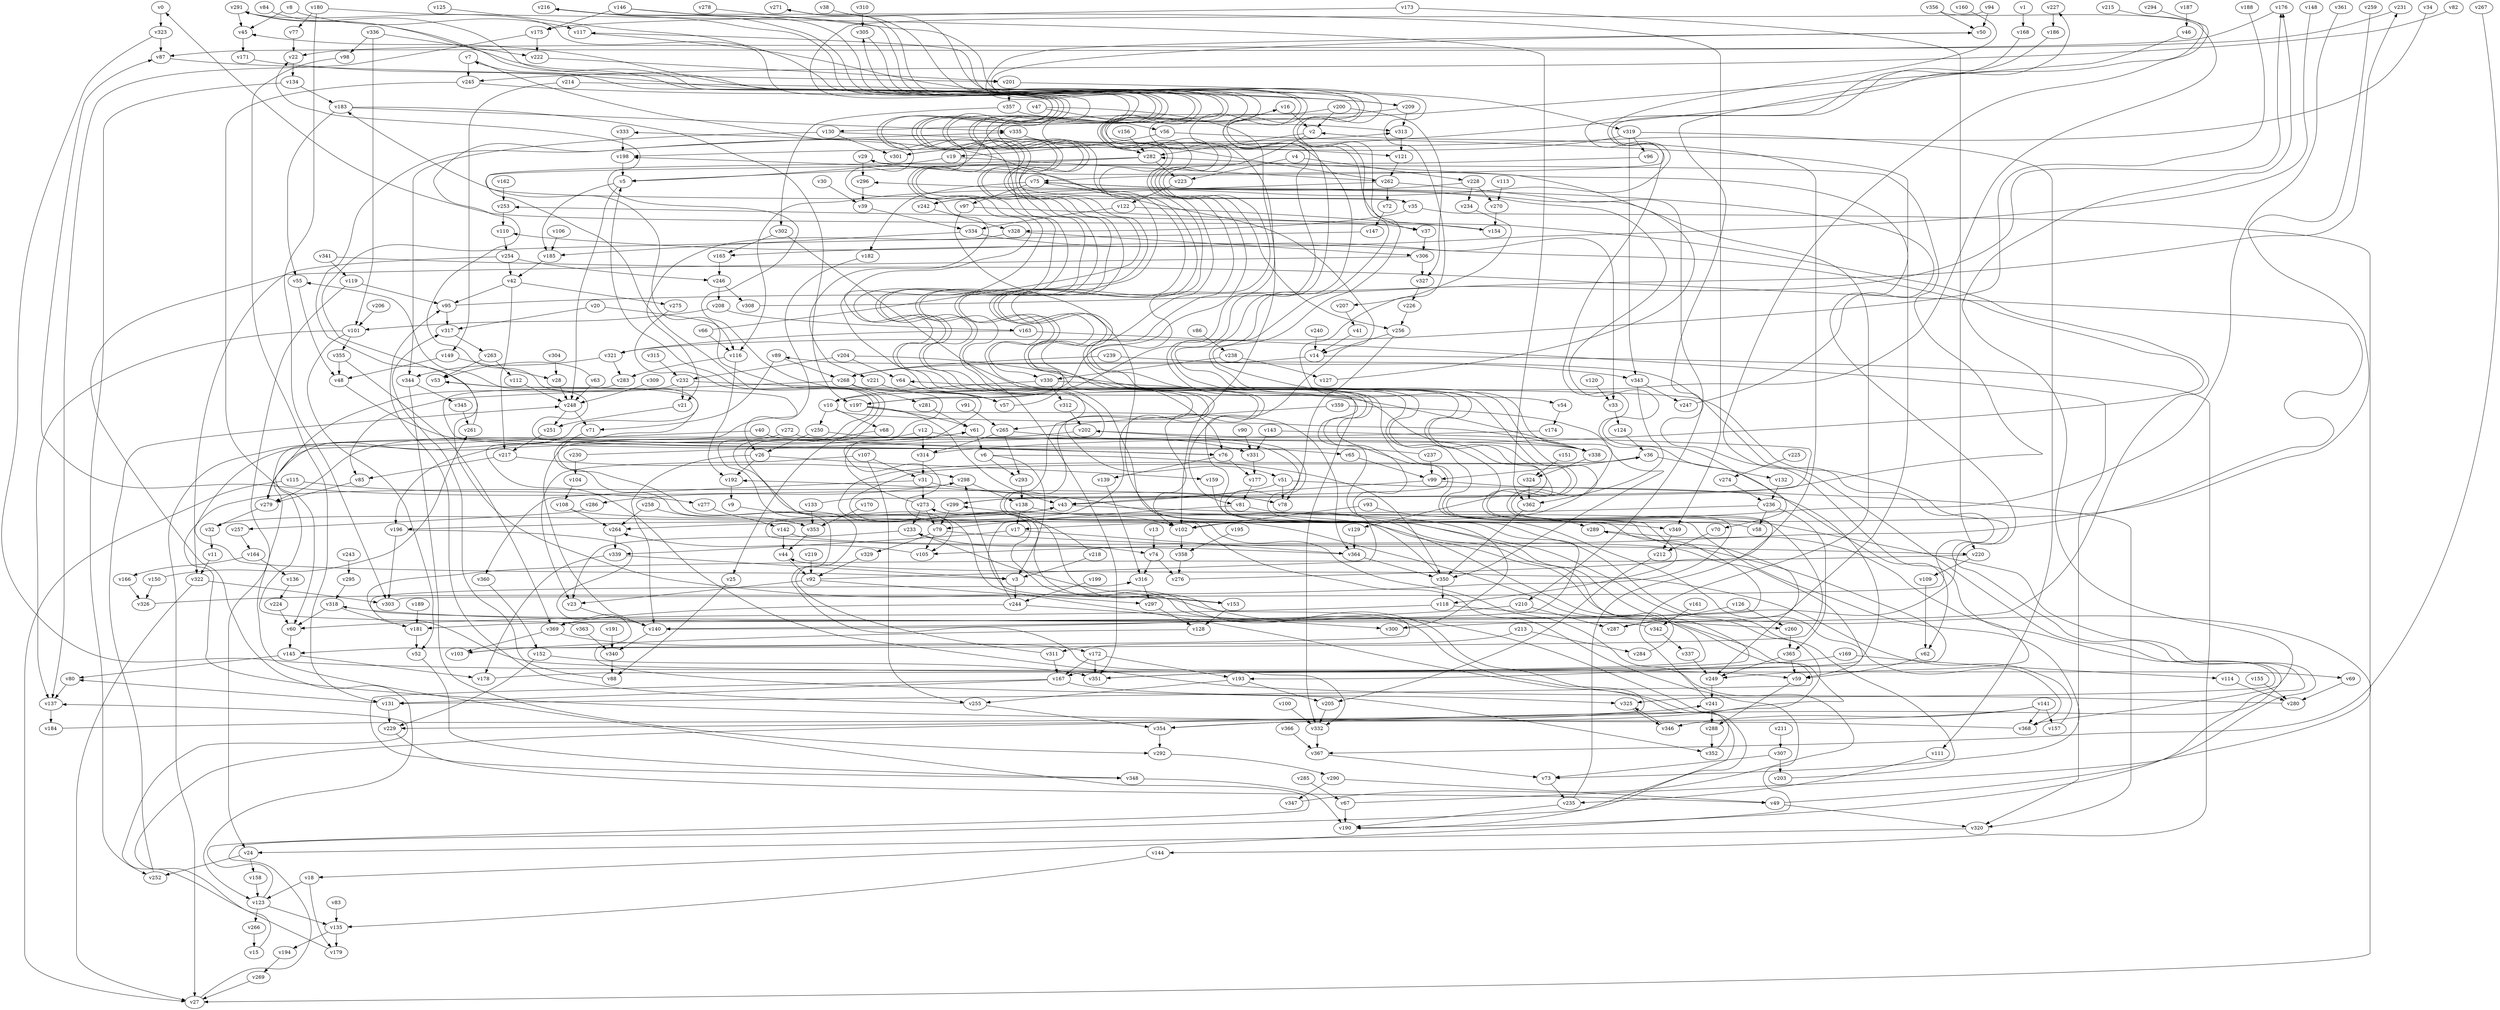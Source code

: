 // Benchmark game 553 - 370 vertices
// time_bound: 101
// targets: v132
digraph G {
    v0 [name="v0", player=1];
    v1 [name="v1", player=1];
    v2 [name="v2", player=0];
    v3 [name="v3", player=1];
    v4 [name="v4", player=1];
    v5 [name="v5", player=1];
    v6 [name="v6", player=0];
    v7 [name="v7", player=0];
    v8 [name="v8", player=1];
    v9 [name="v9", player=0];
    v10 [name="v10", player=0];
    v11 [name="v11", player=0];
    v12 [name="v12", player=0];
    v13 [name="v13", player=0];
    v14 [name="v14", player=0];
    v15 [name="v15", player=0];
    v16 [name="v16", player=0];
    v17 [name="v17", player=1];
    v18 [name="v18", player=1];
    v19 [name="v19", player=0];
    v20 [name="v20", player=1];
    v21 [name="v21", player=0];
    v22 [name="v22", player=0];
    v23 [name="v23", player=0];
    v24 [name="v24", player=0];
    v25 [name="v25", player=0];
    v26 [name="v26", player=1];
    v27 [name="v27", player=1];
    v28 [name="v28", player=0];
    v29 [name="v29", player=1];
    v30 [name="v30", player=1];
    v31 [name="v31", player=1];
    v32 [name="v32", player=1];
    v33 [name="v33", player=1];
    v34 [name="v34", player=1];
    v35 [name="v35", player=0];
    v36 [name="v36", player=0];
    v37 [name="v37", player=1];
    v38 [name="v38", player=1];
    v39 [name="v39", player=0];
    v40 [name="v40", player=0];
    v41 [name="v41", player=0];
    v42 [name="v42", player=1];
    v43 [name="v43", player=1];
    v44 [name="v44", player=0];
    v45 [name="v45", player=0];
    v46 [name="v46", player=1];
    v47 [name="v47", player=1];
    v48 [name="v48", player=1];
    v49 [name="v49", player=1];
    v50 [name="v50", player=1];
    v51 [name="v51", player=1];
    v52 [name="v52", player=1];
    v53 [name="v53", player=1];
    v54 [name="v54", player=0];
    v55 [name="v55", player=1];
    v56 [name="v56", player=1];
    v57 [name="v57", player=1];
    v58 [name="v58", player=0];
    v59 [name="v59", player=1];
    v60 [name="v60", player=1];
    v61 [name="v61", player=0];
    v62 [name="v62", player=0];
    v63 [name="v63", player=1];
    v64 [name="v64", player=0];
    v65 [name="v65", player=0];
    v66 [name="v66", player=0];
    v67 [name="v67", player=1];
    v68 [name="v68", player=1];
    v69 [name="v69", player=0];
    v70 [name="v70", player=0];
    v71 [name="v71", player=0];
    v72 [name="v72", player=1];
    v73 [name="v73", player=1];
    v74 [name="v74", player=1];
    v75 [name="v75", player=1];
    v76 [name="v76", player=1];
    v77 [name="v77", player=1];
    v78 [name="v78", player=1];
    v79 [name="v79", player=0];
    v80 [name="v80", player=1];
    v81 [name="v81", player=0];
    v82 [name="v82", player=1];
    v83 [name="v83", player=0];
    v84 [name="v84", player=1];
    v85 [name="v85", player=0];
    v86 [name="v86", player=0];
    v87 [name="v87", player=0];
    v88 [name="v88", player=0];
    v89 [name="v89", player=1];
    v90 [name="v90", player=1];
    v91 [name="v91", player=0];
    v92 [name="v92", player=0];
    v93 [name="v93", player=1];
    v94 [name="v94", player=0];
    v95 [name="v95", player=0];
    v96 [name="v96", player=0];
    v97 [name="v97", player=0];
    v98 [name="v98", player=1];
    v99 [name="v99", player=1];
    v100 [name="v100", player=1];
    v101 [name="v101", player=0];
    v102 [name="v102", player=0];
    v103 [name="v103", player=0];
    v104 [name="v104", player=1];
    v105 [name="v105", player=1];
    v106 [name="v106", player=1];
    v107 [name="v107", player=1];
    v108 [name="v108", player=1];
    v109 [name="v109", player=1];
    v110 [name="v110", player=1];
    v111 [name="v111", player=1];
    v112 [name="v112", player=0];
    v113 [name="v113", player=1];
    v114 [name="v114", player=0];
    v115 [name="v115", player=0];
    v116 [name="v116", player=0];
    v117 [name="v117", player=0];
    v118 [name="v118", player=1];
    v119 [name="v119", player=1];
    v120 [name="v120", player=0];
    v121 [name="v121", player=1];
    v122 [name="v122", player=1];
    v123 [name="v123", player=0];
    v124 [name="v124", player=1];
    v125 [name="v125", player=1];
    v126 [name="v126", player=1];
    v127 [name="v127", player=0];
    v128 [name="v128", player=1];
    v129 [name="v129", player=0];
    v130 [name="v130", player=1];
    v131 [name="v131", player=0];
    v132 [name="v132", player=0, target=1];
    v133 [name="v133", player=1];
    v134 [name="v134", player=1];
    v135 [name="v135", player=1];
    v136 [name="v136", player=0];
    v137 [name="v137", player=1];
    v138 [name="v138", player=1];
    v139 [name="v139", player=1];
    v140 [name="v140", player=1];
    v141 [name="v141", player=0];
    v142 [name="v142", player=0];
    v143 [name="v143", player=1];
    v144 [name="v144", player=1];
    v145 [name="v145", player=0];
    v146 [name="v146", player=0];
    v147 [name="v147", player=1];
    v148 [name="v148", player=1];
    v149 [name="v149", player=0];
    v150 [name="v150", player=0];
    v151 [name="v151", player=1];
    v152 [name="v152", player=1];
    v153 [name="v153", player=0];
    v154 [name="v154", player=0];
    v155 [name="v155", player=1];
    v156 [name="v156", player=1];
    v157 [name="v157", player=0];
    v158 [name="v158", player=1];
    v159 [name="v159", player=1];
    v160 [name="v160", player=0];
    v161 [name="v161", player=1];
    v162 [name="v162", player=0];
    v163 [name="v163", player=0];
    v164 [name="v164", player=1];
    v165 [name="v165", player=0];
    v166 [name="v166", player=0];
    v167 [name="v167", player=0];
    v168 [name="v168", player=0];
    v169 [name="v169", player=1];
    v170 [name="v170", player=1];
    v171 [name="v171", player=0];
    v172 [name="v172", player=1];
    v173 [name="v173", player=0];
    v174 [name="v174", player=0];
    v175 [name="v175", player=1];
    v176 [name="v176", player=1];
    v177 [name="v177", player=0];
    v178 [name="v178", player=1];
    v179 [name="v179", player=1];
    v180 [name="v180", player=0];
    v181 [name="v181", player=0];
    v182 [name="v182", player=0];
    v183 [name="v183", player=0];
    v184 [name="v184", player=1];
    v185 [name="v185", player=1];
    v186 [name="v186", player=0];
    v187 [name="v187", player=0];
    v188 [name="v188", player=1];
    v189 [name="v189", player=0];
    v190 [name="v190", player=1];
    v191 [name="v191", player=1];
    v192 [name="v192", player=1];
    v193 [name="v193", player=0];
    v194 [name="v194", player=1];
    v195 [name="v195", player=1];
    v196 [name="v196", player=1];
    v197 [name="v197", player=0];
    v198 [name="v198", player=0];
    v199 [name="v199", player=0];
    v200 [name="v200", player=0];
    v201 [name="v201", player=1];
    v202 [name="v202", player=0];
    v203 [name="v203", player=1];
    v204 [name="v204", player=0];
    v205 [name="v205", player=0];
    v206 [name="v206", player=1];
    v207 [name="v207", player=0];
    v208 [name="v208", player=0];
    v209 [name="v209", player=1];
    v210 [name="v210", player=0];
    v211 [name="v211", player=0];
    v212 [name="v212", player=1];
    v213 [name="v213", player=0];
    v214 [name="v214", player=0];
    v215 [name="v215", player=0];
    v216 [name="v216", player=1];
    v217 [name="v217", player=0];
    v218 [name="v218", player=0];
    v219 [name="v219", player=1];
    v220 [name="v220", player=1];
    v221 [name="v221", player=0];
    v222 [name="v222", player=1];
    v223 [name="v223", player=0];
    v224 [name="v224", player=0];
    v225 [name="v225", player=0];
    v226 [name="v226", player=0];
    v227 [name="v227", player=1];
    v228 [name="v228", player=0];
    v229 [name="v229", player=0];
    v230 [name="v230", player=0];
    v231 [name="v231", player=0];
    v232 [name="v232", player=1];
    v233 [name="v233", player=0];
    v234 [name="v234", player=1];
    v235 [name="v235", player=0];
    v236 [name="v236", player=0];
    v237 [name="v237", player=0];
    v238 [name="v238", player=1];
    v239 [name="v239", player=1];
    v240 [name="v240", player=0];
    v241 [name="v241", player=0];
    v242 [name="v242", player=1];
    v243 [name="v243", player=0];
    v244 [name="v244", player=1];
    v245 [name="v245", player=0];
    v246 [name="v246", player=1];
    v247 [name="v247", player=0];
    v248 [name="v248", player=0];
    v249 [name="v249", player=1];
    v250 [name="v250", player=1];
    v251 [name="v251", player=0];
    v252 [name="v252", player=0];
    v253 [name="v253", player=1];
    v254 [name="v254", player=0];
    v255 [name="v255", player=1];
    v256 [name="v256", player=1];
    v257 [name="v257", player=0];
    v258 [name="v258", player=1];
    v259 [name="v259", player=1];
    v260 [name="v260", player=1];
    v261 [name="v261", player=1];
    v262 [name="v262", player=1];
    v263 [name="v263", player=0];
    v264 [name="v264", player=0];
    v265 [name="v265", player=1];
    v266 [name="v266", player=1];
    v267 [name="v267", player=0];
    v268 [name="v268", player=0];
    v269 [name="v269", player=0];
    v270 [name="v270", player=1];
    v271 [name="v271", player=1];
    v272 [name="v272", player=0];
    v273 [name="v273", player=1];
    v274 [name="v274", player=0];
    v275 [name="v275", player=1];
    v276 [name="v276", player=1];
    v277 [name="v277", player=0];
    v278 [name="v278", player=1];
    v279 [name="v279", player=0];
    v280 [name="v280", player=0];
    v281 [name="v281", player=1];
    v282 [name="v282", player=1];
    v283 [name="v283", player=1];
    v284 [name="v284", player=0];
    v285 [name="v285", player=1];
    v286 [name="v286", player=1];
    v287 [name="v287", player=1];
    v288 [name="v288", player=0];
    v289 [name="v289", player=0];
    v290 [name="v290", player=1];
    v291 [name="v291", player=0];
    v292 [name="v292", player=1];
    v293 [name="v293", player=0];
    v294 [name="v294", player=0];
    v295 [name="v295", player=0];
    v296 [name="v296", player=1];
    v297 [name="v297", player=1];
    v298 [name="v298", player=1];
    v299 [name="v299", player=0];
    v300 [name="v300", player=1];
    v301 [name="v301", player=0];
    v302 [name="v302", player=0];
    v303 [name="v303", player=1];
    v304 [name="v304", player=1];
    v305 [name="v305", player=0];
    v306 [name="v306", player=1];
    v307 [name="v307", player=0];
    v308 [name="v308", player=0];
    v309 [name="v309", player=1];
    v310 [name="v310", player=0];
    v311 [name="v311", player=1];
    v312 [name="v312", player=1];
    v313 [name="v313", player=1];
    v314 [name="v314", player=0];
    v315 [name="v315", player=1];
    v316 [name="v316", player=0];
    v317 [name="v317", player=0];
    v318 [name="v318", player=0];
    v319 [name="v319", player=0];
    v320 [name="v320", player=1];
    v321 [name="v321", player=1];
    v322 [name="v322", player=0];
    v323 [name="v323", player=1];
    v324 [name="v324", player=1];
    v325 [name="v325", player=0];
    v326 [name="v326", player=0];
    v327 [name="v327", player=0];
    v328 [name="v328", player=1];
    v329 [name="v329", player=0];
    v330 [name="v330", player=1];
    v331 [name="v331", player=1];
    v332 [name="v332", player=0];
    v333 [name="v333", player=0];
    v334 [name="v334", player=1];
    v335 [name="v335", player=0];
    v336 [name="v336", player=1];
    v337 [name="v337", player=1];
    v338 [name="v338", player=0];
    v339 [name="v339", player=0];
    v340 [name="v340", player=1];
    v341 [name="v341", player=0];
    v342 [name="v342", player=1];
    v343 [name="v343", player=0];
    v344 [name="v344", player=0];
    v345 [name="v345", player=1];
    v346 [name="v346", player=0];
    v347 [name="v347", player=1];
    v348 [name="v348", player=0];
    v349 [name="v349", player=1];
    v350 [name="v350", player=1];
    v351 [name="v351", player=0];
    v352 [name="v352", player=0];
    v353 [name="v353", player=1];
    v354 [name="v354", player=0];
    v355 [name="v355", player=1];
    v356 [name="v356", player=1];
    v357 [name="v357", player=1];
    v358 [name="v358", player=0];
    v359 [name="v359", player=0];
    v360 [name="v360", player=0];
    v361 [name="v361", player=0];
    v362 [name="v362", player=1];
    v363 [name="v363", player=1];
    v364 [name="v364", player=1];
    v365 [name="v365", player=0];
    v366 [name="v366", player=0];
    v367 [name="v367", player=1];
    v368 [name="v368", player=0];
    v369 [name="v369", player=1];

    v0 -> v323;
    v1 -> v168;
    v2 -> v197 [constraint="t mod 2 == 1"];
    v3 -> v244;
    v4 -> v223;
    v5 -> v248;
    v6 -> v3;
    v7 -> v221 [constraint="t < 13"];
    v8 -> v45;
    v9 -> v351 [constraint="t mod 2 == 1"];
    v10 -> v338;
    v11 -> v322;
    v12 -> v338;
    v13 -> v74;
    v14 -> v268;
    v15 -> v241 [constraint="t mod 2 == 0"];
    v16 -> v2;
    v17 -> v364;
    v18 -> v179 [constraint="t mod 3 == 0"];
    v19 -> v262;
    v20 -> v116;
    v21 -> v251;
    v22 -> v134;
    v23 -> v140;
    v24 -> v158;
    v25 -> v88;
    v26 -> v159;
    v27 -> v273 [constraint="t >= 4"];
    v28 -> v248;
    v29 -> v181 [constraint="t mod 5 == 1"];
    v30 -> v39;
    v31 -> v360;
    v32 -> v291 [constraint="t < 8"];
    v33 -> v124;
    v34 -> v198 [constraint="t mod 4 == 2"];
    v35 -> v328;
    v36 -> v99;
    v37 -> v306;
    v38 -> v37 [constraint="t >= 1"];
    v39 -> v334;
    v40 -> v65;
    v41 -> v14;
    v42 -> v95;
    v43 -> v196;
    v44 -> v92;
    v45 -> v171;
    v46 -> v130 [constraint="t < 8"];
    v47 -> v56;
    v48 -> v76 [constraint="t mod 4 == 1"];
    v49 -> v299 [constraint="t < 12"];
    v50 -> v354 [constraint="t mod 5 == 3"];
    v51 -> v78;
    v52 -> v348;
    v53 -> v332 [constraint="t < 13"];
    v54 -> v174;
    v55 -> v48;
    v56 -> v19;
    v57 -> v198 [constraint="t mod 4 == 2"];
    v58 -> v5 [constraint="t < 6"];
    v59 -> v288;
    v60 -> v145;
    v61 -> v6;
    v62 -> v59;
    v63 -> v53 [constraint="t < 12"];
    v64 -> v57;
    v65 -> v99;
    v66 -> v50 [constraint="t < 5"];
    v67 -> v318 [constraint="t >= 4"];
    v68 -> v25;
    v69 -> v280;
    v70 -> v212;
    v71 -> v140;
    v72 -> v147;
    v73 -> v235;
    v74 -> v316 [constraint="t mod 3 == 2"];
    v75 -> v70 [constraint="t < 5"];
    v76 -> v139;
    v77 -> v22;
    v78 -> v87 [constraint="t mod 2 == 1"];
    v79 -> v329;
    v80 -> v137;
    v81 -> v79;
    v82 -> v245 [constraint="t mod 4 == 2"];
    v83 -> v135;
    v84 -> v51 [constraint="t mod 5 == 0"];
    v85 -> v279;
    v86 -> v238;
    v87 -> v201 [constraint="t < 12"];
    v88 -> v317;
    v89 -> v71;
    v90 -> v331;
    v91 -> v265;
    v92 -> v333 [constraint="t mod 4 == 2"];
    v93 -> v289;
    v94 -> v330 [constraint="t mod 4 == 2"];
    v95 -> v231 [constraint="t mod 3 == 1"];
    v96 -> v35 [constraint="t < 7"];
    v97 -> v102;
    v98 -> v131;
    v99 -> v320;
    v100 -> v332;
    v101 -> v137;
    v102 -> v358;
    v103 -> v233 [constraint="t >= 1"];
    v104 -> v108;
    v105 -> v264 [constraint="t mod 2 == 0"];
    v106 -> v185;
    v107 -> v255;
    v108 -> v131 [constraint="t mod 3 == 1"];
    v109 -> v62;
    v110 -> v254;
    v111 -> v235;
    v112 -> v248;
    v113 -> v270;
    v114 -> v280;
    v115 -> v27;
    v116 -> v192;
    v117 -> v145 [constraint="t >= 5"];
    v118 -> v60;
    v119 -> v24;
    v120 -> v33;
    v121 -> v262;
    v122 -> v154;
    v123 -> v61 [constraint="t >= 4"];
    v124 -> v36;
    v125 -> v368 [constraint="t mod 4 == 2"];
    v126 -> v260;
    v127 -> v75 [constraint="t >= 1"];
    v128 -> v103 [constraint="t < 12"];
    v129 -> v364;
    v130 -> v301;
    v131 -> v80 [constraint="t < 11"];
    v132 -> v236;
    v133 -> v216 [constraint="t mod 4 == 1"];
    v134 -> v183;
    v135 -> v179;
    v136 -> v224;
    v137 -> v184;
    v138 -> v102;
    v139 -> v316;
    v140 -> v340;
    v141 -> v157;
    v142 -> v167 [constraint="t < 5"];
    v143 -> v299 [constraint="t >= 3"];
    v144 -> v135;
    v145 -> v80;
    v146 -> v102 [constraint="t mod 2 == 0"];
    v147 -> v153 [constraint="t < 5"];
    v148 -> v165 [constraint="t >= 1"];
    v149 -> v48;
    v150 -> v261 [constraint="t < 10"];
    v151 -> v324;
    v152 -> v351;
    v153 -> v128;
    v154 -> v0 [constraint="t >= 1"];
    v155 -> v280;
    v156 -> v282;
    v157 -> v44 [constraint="t >= 3"];
    v158 -> v123;
    v159 -> v229 [constraint="t mod 4 == 2"];
    v160 -> v62 [constraint="t >= 3"];
    v161 -> v342;
    v162 -> v253;
    v163 -> v321;
    v164 -> v166;
    v165 -> v246;
    v166 -> v326;
    v167 -> v348 [constraint="t < 12"];
    v168 -> v75 [constraint="t < 8"];
    v169 -> v114;
    v170 -> v353;
    v171 -> v35 [constraint="t mod 2 == 0"];
    v172 -> v351;
    v173 -> v220;
    v174 -> v3 [constraint="t < 5"];
    v175 -> v222;
    v176 -> v87 [constraint="t < 10"];
    v177 -> v81;
    v178 -> v289 [constraint="t < 12"];
    v179 -> v137 [constraint="t >= 5"];
    v180 -> v362;
    v181 -> v52;
    v182 -> v26;
    v183 -> v55;
    v184 -> v36 [constraint="t >= 2"];
    v185 -> v42;
    v186 -> v242 [constraint="t mod 5 == 1"];
    v187 -> v46;
    v188 -> v321 [constraint="t mod 5 == 4"];
    v189 -> v181;
    v190 -> v89 [constraint="t mod 4 == 1"];
    v191 -> v340;
    v192 -> v9;
    v193 -> v255;
    v194 -> v269;
    v195 -> v358;
    v196 -> v352 [constraint="t mod 4 == 1"];
    v197 -> v271 [constraint="t >= 1"];
    v198 -> v5;
    v199 -> v244;
    v200 -> v73 [constraint="t mod 3 == 2"];
    v201 -> v319;
    v202 -> v196;
    v203 -> v202 [constraint="t mod 4 == 2"];
    v204 -> v64;
    v205 -> v332;
    v206 -> v101;
    v207 -> v41;
    v208 -> v101;
    v209 -> v18 [constraint="t < 5"];
    v210 -> v287;
    v211 -> v307;
    v212 -> v205;
    v213 -> v284;
    v214 -> v209;
    v215 -> v325 [constraint="t < 9"];
    v216 -> v369 [constraint="t mod 3 == 0"];
    v217 -> v298;
    v218 -> v22 [constraint="t >= 3"];
    v219 -> v92;
    v220 -> v69 [constraint="t >= 5"];
    v221 -> v57;
    v222 -> v201;
    v223 -> v122;
    v224 -> v60;
    v225 -> v274;
    v226 -> v256;
    v227 -> v186;
    v228 -> v234;
    v229 -> v49 [constraint="t < 6"];
    v230 -> v291 [constraint="t >= 1"];
    v231 -> v22 [constraint="t mod 4 == 3"];
    v232 -> v338;
    v233 -> v74;
    v234 -> v207 [constraint="t mod 5 == 3"];
    v235 -> v2;
    v236 -> v153 [constraint="t >= 2"];
    v237 -> v55 [constraint="t mod 4 == 1"];
    v238 -> v330;
    v239 -> v268;
    v240 -> v14;
    v241 -> v288;
    v242 -> v328;
    v243 -> v295;
    v244 -> v300;
    v245 -> v209;
    v246 -> v208;
    v247 -> v296 [constraint="t < 6"];
    v248 -> v71;
    v249 -> v241;
    v250 -> v140 [constraint="t < 7"];
    v251 -> v217;
    v252 -> v248;
    v253 -> v110;
    v254 -> v42;
    v255 -> v354;
    v256 -> v78;
    v257 -> v164;
    v258 -> v353;
    v259 -> v17 [constraint="t mod 5 == 1"];
    v260 -> v365;
    v261 -> v313 [constraint="t mod 3 == 0"];
    v262 -> v216 [constraint="t < 10"];
    v263 -> v112;
    v264 -> v339;
    v265 -> v293;
    v266 -> v15;
    v267 -> v367 [constraint="t >= 4"];
    v268 -> v54;
    v269 -> v27;
    v270 -> v154;
    v271 -> v129 [constraint="t mod 3 == 1"];
    v272 -> v76;
    v273 -> v183 [constraint="t >= 5"];
    v274 -> v236;
    v275 -> v105 [constraint="t >= 5"];
    v276 -> v117 [constraint="t >= 2"];
    v277 -> v142;
    v278 -> v256 [constraint="t mod 3 == 0"];
    v279 -> v32;
    v280 -> v335 [constraint="t mod 3 == 2"];
    v281 -> v61;
    v282 -> v190 [constraint="t < 15"];
    v283 -> v76 [constraint="t >= 4"];
    v284 -> v192 [constraint="t >= 5"];
    v285 -> v67;
    v286 -> v257 [constraint="t mod 2 == 1"];
    v287 -> v305 [constraint="t >= 2"];
    v288 -> v352;
    v289 -> v249 [constraint="t >= 1"];
    v290 -> v49;
    v291 -> v45;
    v292 -> v290;
    v293 -> v138;
    v294 -> v368 [constraint="t mod 3 == 1"];
    v295 -> v318;
    v296 -> v39;
    v297 -> v128;
    v298 -> v138;
    v299 -> v29 [constraint="t mod 3 == 2"];
    v300 -> v253 [constraint="t < 10"];
    v301 -> v227 [constraint="t >= 3"];
    v302 -> v165;
    v303 -> v64 [constraint="t mod 5 == 0"];
    v304 -> v28;
    v305 -> v118 [constraint="t mod 4 == 1"];
    v306 -> v123 [constraint="t mod 4 == 2"];
    v307 -> v203;
    v308 -> v176 [constraint="t mod 2 == 0"];
    v309 -> v248;
    v310 -> v305;
    v311 -> v53 [constraint="t mod 2 == 0"];
    v312 -> v202;
    v313 -> v121;
    v314 -> v110 [constraint="t >= 5"];
    v315 -> v232;
    v316 -> v297;
    v317 -> v263;
    v318 -> v60;
    v319 -> v301;
    v320 -> v24;
    v321 -> v344;
    v322 -> v303;
    v323 -> v59 [constraint="t >= 2"];
    v324 -> v362;
    v325 -> v346;
    v326 -> v16 [constraint="t < 7"];
    v327 -> v226;
    v328 -> v21;
    v329 -> v92;
    v330 -> v10;
    v331 -> v177;
    v332 -> v367;
    v333 -> v198;
    v334 -> v185;
    v335 -> v282;
    v336 -> v98;
    v337 -> v249;
    v338 -> v324;
    v339 -> v3;
    v340 -> v88;
    v341 -> v105 [constraint="t < 5"];
    v342 -> v316 [constraint="t >= 5"];
    v343 -> v362;
    v344 -> v292;
    v345 -> v261;
    v346 -> v325 [constraint="t >= 4"];
    v347 -> v7 [constraint="t mod 3 == 1"];
    v348 -> v190;
    v349 -> v212;
    v350 -> v291 [constraint="t mod 4 == 1"];
    v351 -> v45 [constraint="t mod 3 == 0"];
    v352 -> v36 [constraint="t >= 2"];
    v353 -> v44;
    v354 -> v176 [constraint="t < 12"];
    v355 -> v369;
    v356 -> v10 [constraint="t >= 2"];
    v357 -> v302;
    v358 -> v276;
    v359 -> v265;
    v360 -> v152;
    v361 -> v264 [constraint="t mod 5 == 0"];
    v362 -> v350;
    v363 -> v61 [constraint="t >= 2"];
    v364 -> v43 [constraint="t < 10"];
    v365 -> v249;
    v366 -> v367;
    v367 -> v73;
    v368 -> v298 [constraint="t < 6"];
    v369 -> v172;
    v79 -> v105;
    v200 -> v2;
    v135 -> v194;
    v341 -> v119;
    v355 -> v48;
    v282 -> v223;
    v268 -> v85;
    v142 -> v44;
    v319 -> v96;
    v237 -> v99;
    v298 -> v286;
    v101 -> v355;
    v51 -> v59;
    v302 -> v351;
    v272 -> v279;
    v17 -> v339;
    v138 -> v17;
    v254 -> v246;
    v265 -> v331;
    v265 -> v314;
    v36 -> v132;
    v76 -> v177;
    v318 -> v181;
    v323 -> v87;
    v108 -> v264;
    v256 -> v14;
    v241 -> v282;
    v167 -> v131;
    v233 -> v23;
    v19 -> v5;
    v214 -> v149;
    v228 -> v270;
    v350 -> v118;
    v115 -> v277;
    v321 -> v283;
    v40 -> v279;
    v364 -> v350;
    v172 -> v167;
    v51 -> v43;
    v369 -> v103;
    v290 -> v347;
    v232 -> v21;
    v63 -> v248;
    v10 -> v68;
    v93 -> v102;
    v116 -> v283;
    v311 -> v167;
    v204 -> v232;
    v236 -> v365;
    v202 -> v338;
    v363 -> v340;
    v24 -> v252;
    v197 -> v61;
    v167 -> v325;
    v209 -> v313;
    v74 -> v276;
    v26 -> v192;
    v141 -> v346;
    v307 -> v73;
    v172 -> v193;
    v6 -> v293;
    v342 -> v337;
    v89 -> v268;
    v250 -> v26;
    v49 -> v320;
    v180 -> v77;
    v336 -> v101;
    v42 -> v217;
    v107 -> v31;
    v7 -> v245;
    v14 -> v144;
    v245 -> v60;
    v79 -> v220;
    v18 -> v123;
    v134 -> v252;
    v31 -> v78;
    v262 -> v72;
    v183 -> v197;
    v123 -> v266;
    v322 -> v27;
    v319 -> v111;
    v150 -> v326;
    v365 -> v59;
    v31 -> v273;
    v75 -> v81;
    v263 -> v53;
    v262 -> v242;
    v164 -> v136;
    v32 -> v11;
    v122 -> v334;
    v282 -> v5;
    v200 -> v327;
    v6 -> v350;
    v330 -> v332;
    v238 -> v127;
    v5 -> v185;
    v262 -> v210;
    v56 -> v249;
    v143 -> v331;
    v254 -> v322;
    v330 -> v312;
    v235 -> v190;
    v334 -> v33;
    v2 -> v282;
    v66 -> v116;
    v273 -> v79;
    v81 -> v300;
    v94 -> v50;
    v12 -> v314;
    v130 -> v121;
    v273 -> v233;
    v173 -> v175;
    v149 -> v28;
    v95 -> v317;
    v123 -> v135;
    v130 -> v344;
    v268 -> v281;
    v180 -> v303;
    v228 -> v116;
    v92 -> v297;
    v10 -> v250;
    v217 -> v85;
    v118 -> v260;
    v197 -> v364;
    v97 -> v37;
    v239 -> v343;
    v258 -> v264;
    v306 -> v327;
    v131 -> v229;
    v35 -> v27;
    v43 -> v349;
    v75 -> v97;
    v204 -> v76;
    v4 -> v228;
    v232 -> v279;
    v359 -> v350;
    v343 -> v247;
    v356 -> v50;
    v201 -> v357;
    v92 -> v23;
    v255 -> v95;
    v183 -> v335;
    v319 -> v343;
    v208 -> v163;
    v357 -> v313;
    v344 -> v345;
    v163 -> v320;
    v146 -> v175;
    v141 -> v368;
    v75 -> v182;
    v354 -> v292;
    v126 -> v287;
    v246 -> v308;
    v213 -> v311;
    v20 -> v317;
    v26 -> v140;
    v145 -> v178;
    v328 -> v306;
    v230 -> v104;
    v339 -> v178;
    v99 -> v43;
    v152 -> v229;
    v107 -> v23;
    v47 -> v102;
    v141 -> v354;
    v244 -> v369;
    v193 -> v205;
    v146 -> v349;
    v12 -> v27;
    v8 -> v117;
    v197 -> v43;
    v29 -> v296;
    v101 -> v52;
    v236 -> v58;
    v314 -> v31;
    v42 -> v275;
    v175 -> v137;
    v67 -> v190;
    v336 -> v222;
    v218 -> v3;
    v119 -> v95;
    v248 -> v251;
    v244 -> v298;
    v169 -> v193;
    v133 -> v353;
    v210 -> v140;
    v299 -> v79;
    v196 -> v303;
    v220 -> v109;
}
